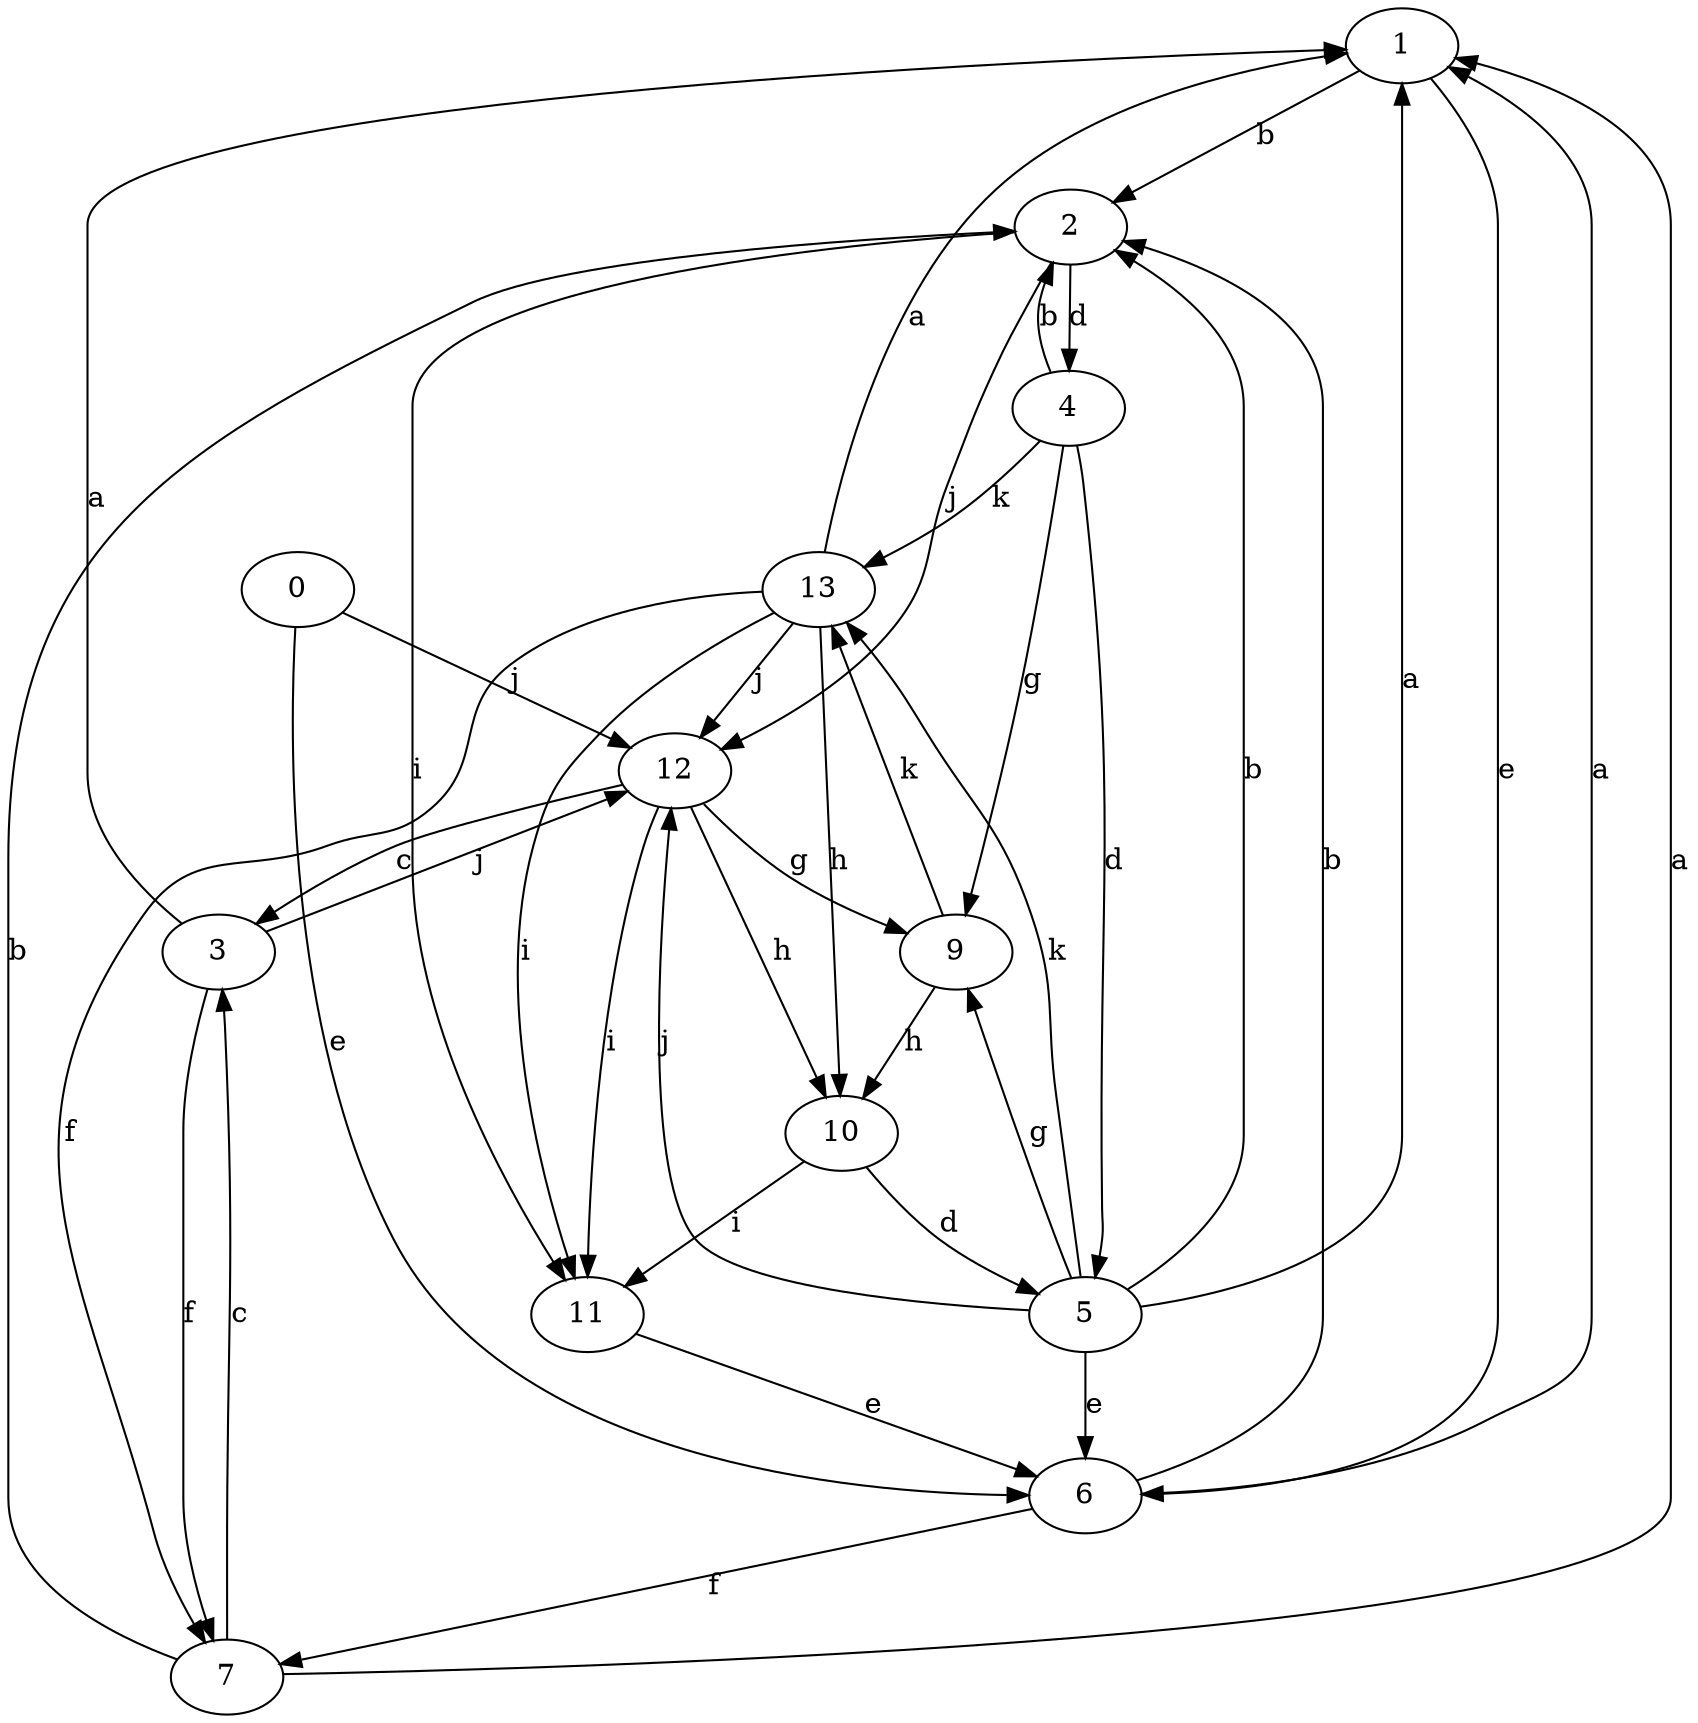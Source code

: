 strict digraph  {
1;
2;
3;
4;
5;
6;
7;
9;
10;
11;
0;
12;
13;
1 -> 2  [label=b];
1 -> 6  [label=e];
2 -> 4  [label=d];
2 -> 11  [label=i];
2 -> 12  [label=j];
3 -> 1  [label=a];
3 -> 7  [label=f];
3 -> 12  [label=j];
4 -> 2  [label=b];
4 -> 5  [label=d];
4 -> 9  [label=g];
4 -> 13  [label=k];
5 -> 1  [label=a];
5 -> 2  [label=b];
5 -> 6  [label=e];
5 -> 9  [label=g];
5 -> 12  [label=j];
5 -> 13  [label=k];
6 -> 1  [label=a];
6 -> 2  [label=b];
6 -> 7  [label=f];
7 -> 1  [label=a];
7 -> 2  [label=b];
7 -> 3  [label=c];
9 -> 10  [label=h];
9 -> 13  [label=k];
10 -> 5  [label=d];
10 -> 11  [label=i];
11 -> 6  [label=e];
0 -> 6  [label=e];
0 -> 12  [label=j];
12 -> 3  [label=c];
12 -> 9  [label=g];
12 -> 10  [label=h];
12 -> 11  [label=i];
13 -> 1  [label=a];
13 -> 7  [label=f];
13 -> 10  [label=h];
13 -> 11  [label=i];
13 -> 12  [label=j];
}

